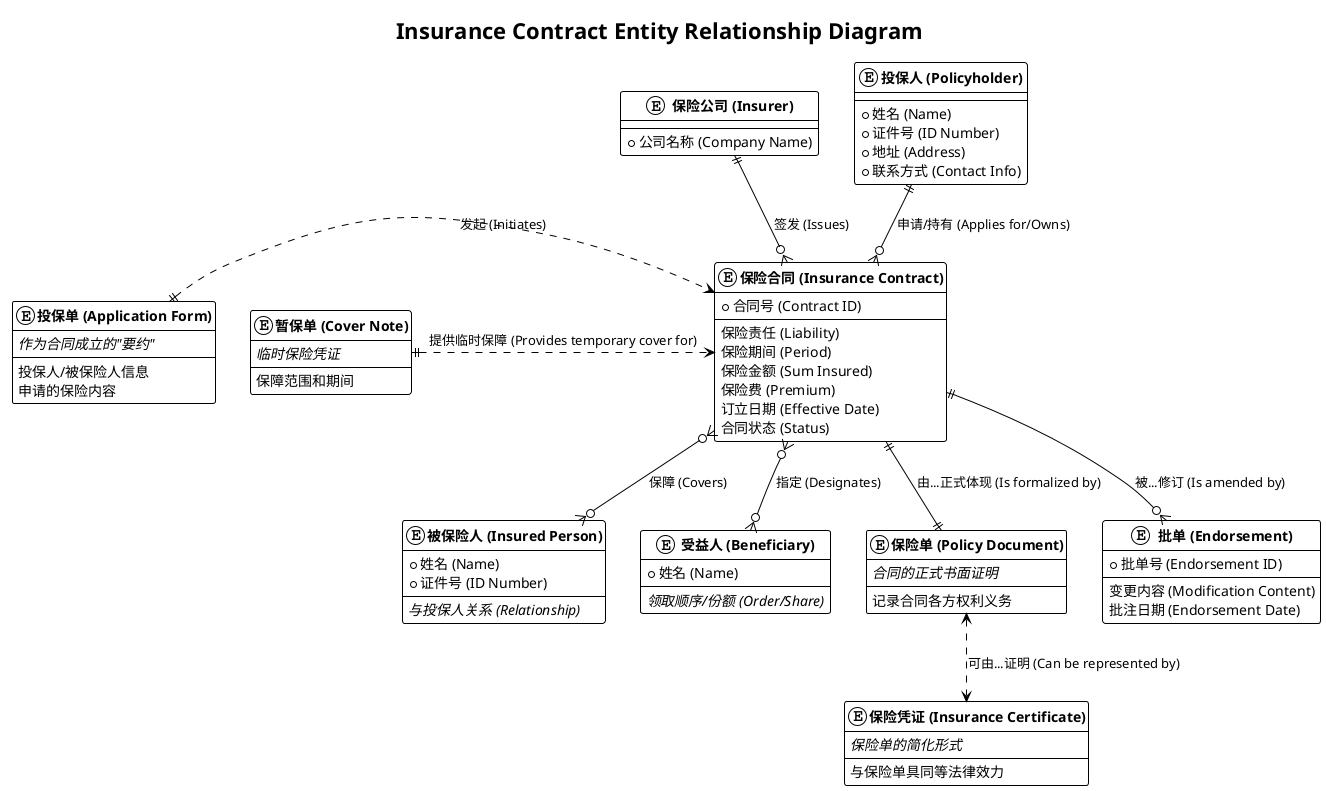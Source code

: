 @startuml
' --- Diagram Settings ---
!theme plain
title Insurance Contract Entity Relationship Diagram


' --- Actor/Party Entities with Attributes ---
entity "<b>保险公司 (Insurer)</b>" as Insurer {
  + 公司名称 (Company Name)
}

entity "<b>投保人 (Policyholder)</b>" as Policyholder {
  + 姓名 (Name)
  + 证件号 (ID Number)
  + 地址 (Address)
  + 联系方式 (Contact Info)
}

entity "<b>被保险人 (Insured Person)</b>" as InsuredPerson {
  + 姓名 (Name)
  + 证件号 (ID Number)
  --
  <i>与投保人关系 (Relationship)</i>
}

entity "<b>受益人 (Beneficiary)</b>" as Beneficiary {
  + 姓名 (Name)
  --
  <i>领取顺序/份额 (Order/Share)</i>
}

' --- Core Contract Entity with Attributes ---
entity "<b>保险合同 (Insurance Contract)</b>" as Contract {
  + 合同号 (Contract ID)
  --
  保险责任 (Liability)
  保险期间 (Period)
  保险金额 (Sum Insured)
  保险费 (Premium)
  订立日期 (Effective Date)
  合同状态 (Status)
}

' --- Document Entities with Attributes ---
entity "<b>投保单 (Application Form)</b>" as ApplicationForm {
  <i>作为合同成立的"要约"</i>
  --
  投保人/被保险人信息
  申请的保险内容
}

entity "<b>暂保单 (Cover Note)</b>" as CoverNote {
  <i>临时保险凭证</i>
  --
  保障范围和期间
}

entity "<b>保险单 (Policy Document)</b>" as PolicyDocument {
  <i>合同的正式书面证明</i>
  --
  记录合同各方权利义务
}

entity "<b>保险凭证 (Insurance Certificate)</b>" as Certificate {
  <i>保险单的简化形式</i>
  --
  与保险单具同等法律效力
}

' --- Process Entities with Attributes ---
entity "<b>批单 (Endorsement)</b>" as Endorsement {
  + 批单号 (Endorsement ID)
  --
  变更内容 (Modification Content)
  批注日期 (Endorsement Date)
}




' --- Relationships Definition ---

' Core Relationships
Insurer ||--o{ Contract : 签发 (Issues)
Policyholder ||--o{ Contract : "申请/持有 (Applies for/Owns)"
Contract }o--o{ InsuredPerson : 保障 (Covers)
Contract }o--o{ Beneficiary : 指定 (Designates)

' Document Lifecycle Relationships
ApplicationForm ||..r.> Contract : 发起 (Initiates)
CoverNote ||..r.> Contract : "提供临时保障 (Provides temporary cover for)"
Contract ||--|| PolicyDocument : "由...正式体现 (Is formalized by)"
PolicyDocument <..> Certificate : "可由...证明 (Can be represented by)"

' Process Relationships
Contract ||--o{ Endorsement : "被...修订 (Is amended by)"
@enduml